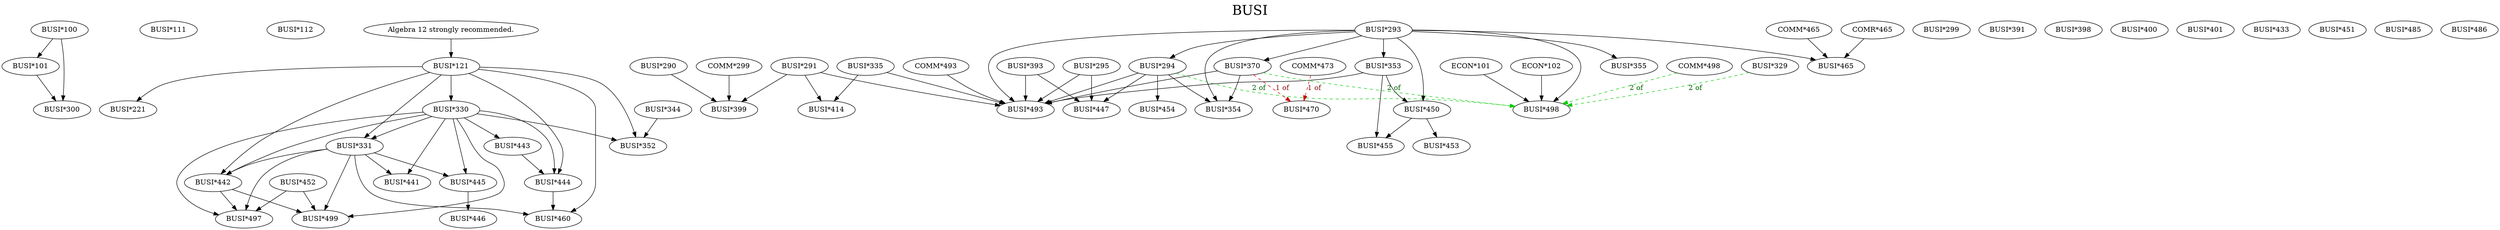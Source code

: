digraph BUSI {
labelloc = "t";
label = "BUSI"
fontsize = 27;
"BUSI*100"
"BUSI*100" -> "BUSI*101" [style=solid]
"BUSI*111"
"BUSI*112"
"Algebra 12 strongly recommended." -> "BUSI*121" [style=solid]
"BUSI*121" -> "BUSI*221" [style=solid]
"BUSI*290"
"BUSI*291"
"BUSI*293"
"BUSI*293" -> "BUSI*294" [style=solid]
"BUSI*295"
"BUSI*299"
"BUSI*100" -> "BUSI*300"
"BUSI*101" -> "BUSI*300"
"BUSI*329"
"BUSI*121" -> "BUSI*330" [style=solid]
"BUSI*121" -> "BUSI*331"
"BUSI*330" -> "BUSI*331"
"BUSI*335"
"BUSI*344"
"BUSI*330" -> "BUSI*352" [style=solid]
"BUSI*121" -> "BUSI*352" [style=solid]
"BUSI*344" -> "BUSI*352" [style=solid]
"BUSI*293" -> "BUSI*353" [style=solid]
"BUSI*293" -> "BUSI*354"
"BUSI*294" -> "BUSI*354"
"BUSI*370" -> "BUSI*354"
"BUSI*293" -> "BUSI*355" [style=solid]
"BUSI*293" -> "BUSI*370" [style=solid]
"BUSI*391"
"BUSI*393"
"BUSI*398"
"BUSI*290" -> "BUSI*399"
"BUSI*291" -> "BUSI*399"
"COMM*299" -> "BUSI*399"
"BUSI*400"
"BUSI*401"
"BUSI*291" -> "BUSI*414"
"BUSI*335" -> "BUSI*414"
"BUSI*433"
"BUSI*330" -> "BUSI*441" [style=solid]
"BUSI*331" -> "BUSI*441" [style=solid]
"BUSI*121" -> "BUSI*442"
"BUSI*330" -> "BUSI*442"
"BUSI*331" -> "BUSI*442"
"BUSI*330" -> "BUSI*443" [style=solid]
"BUSI*121" -> "BUSI*444"
"BUSI*330" -> "BUSI*444"
"BUSI*443" -> "BUSI*444"
"BUSI*330" -> "BUSI*445"
"BUSI*331" -> "BUSI*445"
"BUSI*445" -> "BUSI*446" [style=solid]
"BUSI*294" -> "BUSI*447"
"BUSI*295" -> "BUSI*447"
"BUSI*393" -> "BUSI*447"
"BUSI*293" -> "BUSI*450"
"BUSI*353" -> "BUSI*450"
"BUSI*451"
"BUSI*452"
"BUSI*450" -> "BUSI*453" [style=solid]
"BUSI*294" -> "BUSI*454" [style=solid]
"BUSI*353" -> "BUSI*455"
"BUSI*450" -> "BUSI*455"
"BUSI*121" -> "BUSI*460" [style=solid]
"BUSI*331" -> "BUSI*460" [style=solid]
"BUSI*444" -> "BUSI*460" [style=solid]
"BUSI*293" -> "BUSI*465"
"COMM*465" -> "BUSI*465"
"COMR*465" -> "BUSI*465"
"BUSI*370" -> "BUSI*470" [style=dashed] [label="1 of", fontcolor=firebrick4] [color=red3]
"COMM*473" -> "BUSI*470" [style=dashed] [label="1 of", fontcolor=firebrick4] [color=red3]
"BUSI*485"
"BUSI*486"
"BUSI*291" -> "BUSI*493"
"BUSI*293" -> "BUSI*493"
"BUSI*294" -> "BUSI*493"
"BUSI*295" -> "BUSI*493"
"BUSI*335" -> "BUSI*493"
"BUSI*353" -> "BUSI*493"
"BUSI*370" -> "BUSI*493"
"BUSI*393" -> "BUSI*493"
"COMM*493" -> "BUSI*493"
"BUSI*330" -> "BUSI*497"
"BUSI*331" -> "BUSI*497"
"BUSI*442" -> "BUSI*497"
"BUSI*452" -> "BUSI*497"
"BUSI*293" -> "BUSI*498" [style=solid]
"ECON*101" -> "BUSI*498"
"ECON*102" -> "BUSI*498"
"BUSI*294" -> "BUSI*498" [style=dashed] [label="2 of", fontcolor=darkgreen] [color=green3]
"BUSI*329" -> "BUSI*498" [style=dashed] [label="2 of", fontcolor=darkgreen] [color=green3]
"BUSI*370" -> "BUSI*498" [style=dashed] [label="2 of", fontcolor=darkgreen] [color=green3]
"COMM*498" -> "BUSI*498" [style=dashed] [label="2 of", fontcolor=darkgreen] [color=green3]
"BUSI*330" -> "BUSI*499"
"BUSI*331" -> "BUSI*499"
"BUSI*442" -> "BUSI*499"
"BUSI*452" -> "BUSI*499"
}
